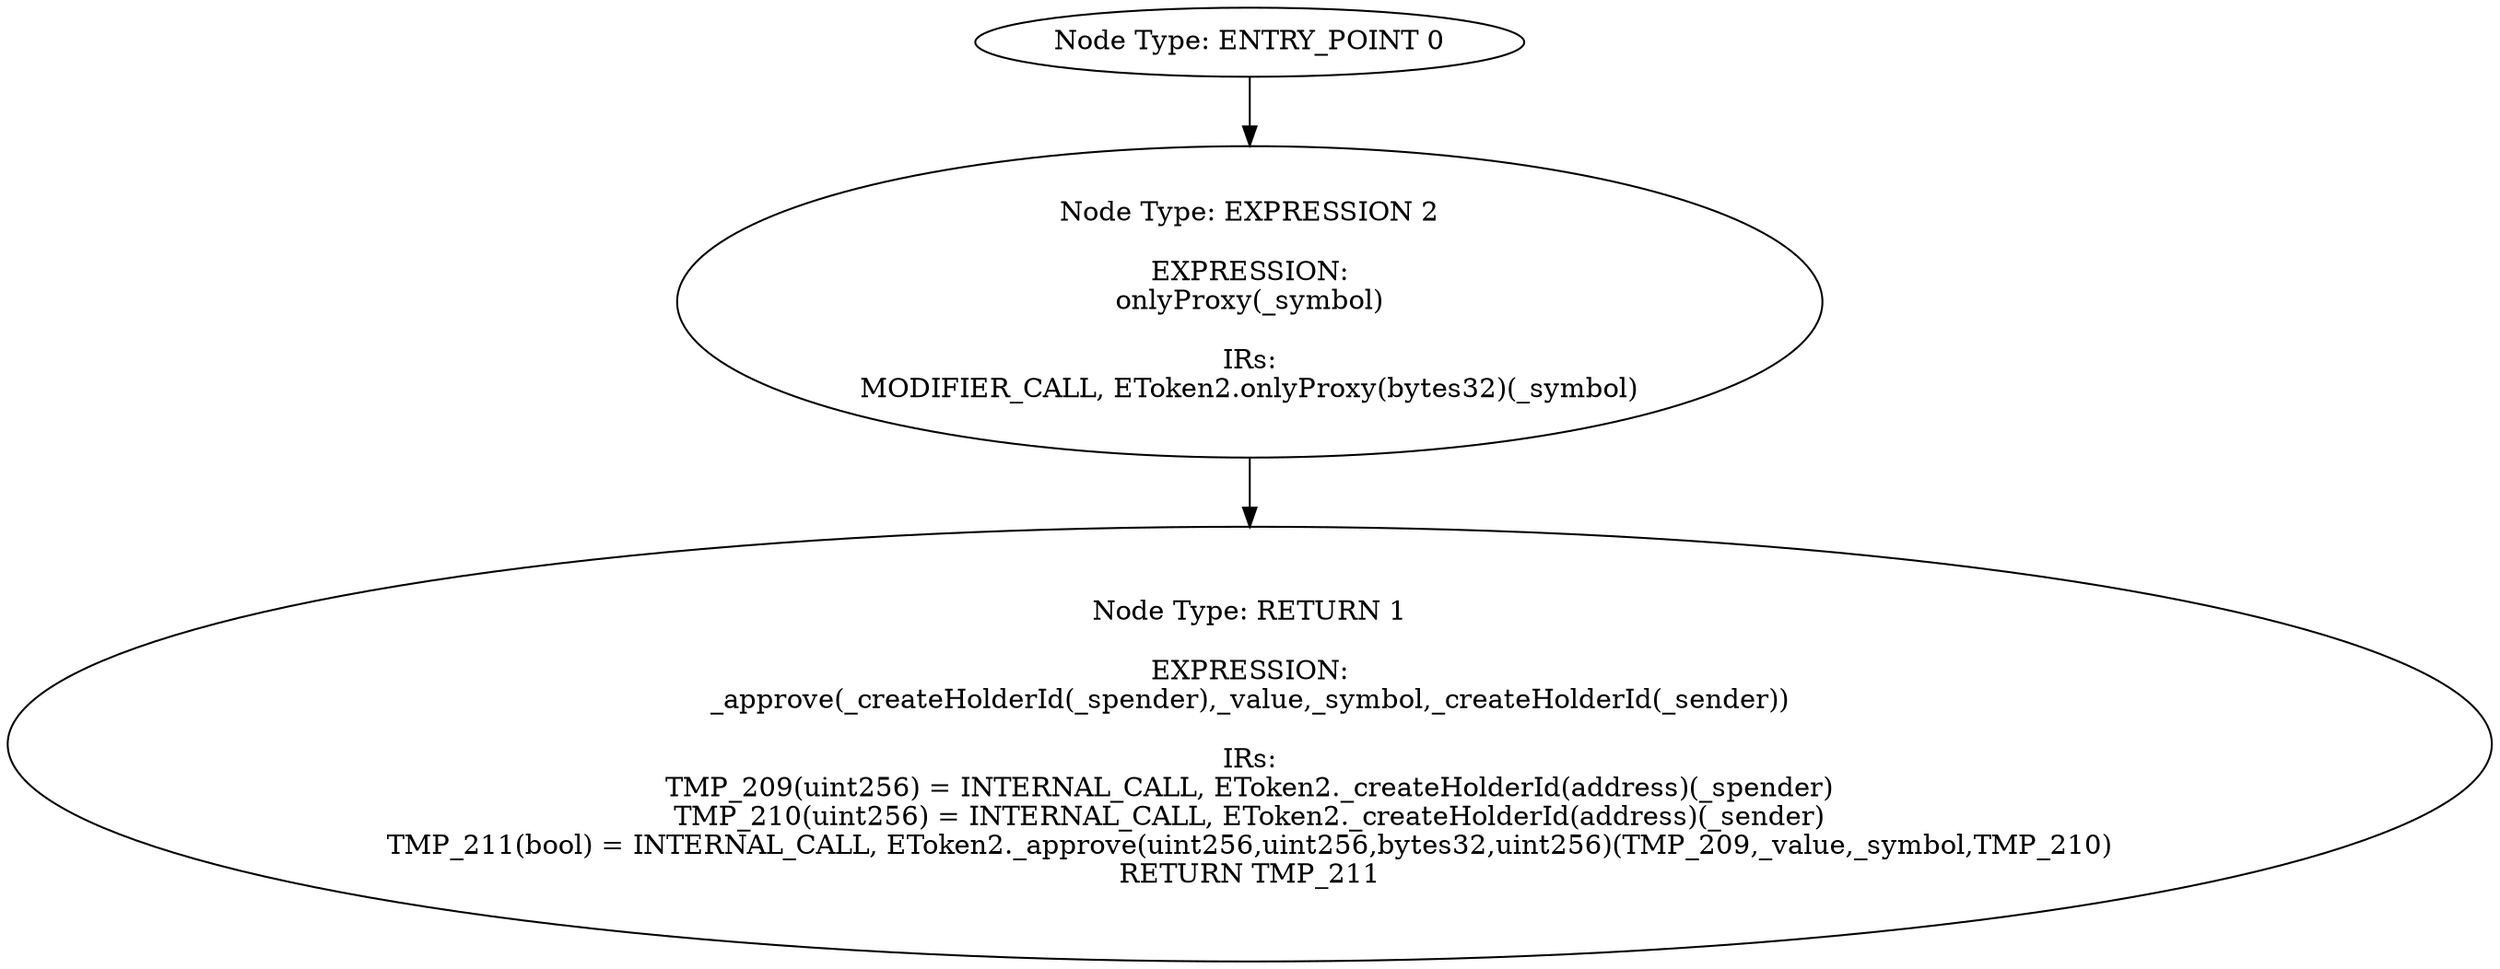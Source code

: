 digraph{
0[label="Node Type: ENTRY_POINT 0
"];
0->2;
1[label="Node Type: RETURN 1

EXPRESSION:
_approve(_createHolderId(_spender),_value,_symbol,_createHolderId(_sender))

IRs:
TMP_209(uint256) = INTERNAL_CALL, EToken2._createHolderId(address)(_spender)
TMP_210(uint256) = INTERNAL_CALL, EToken2._createHolderId(address)(_sender)
TMP_211(bool) = INTERNAL_CALL, EToken2._approve(uint256,uint256,bytes32,uint256)(TMP_209,_value,_symbol,TMP_210)
RETURN TMP_211"];
2[label="Node Type: EXPRESSION 2

EXPRESSION:
onlyProxy(_symbol)

IRs:
MODIFIER_CALL, EToken2.onlyProxy(bytes32)(_symbol)"];
2->1;
}
